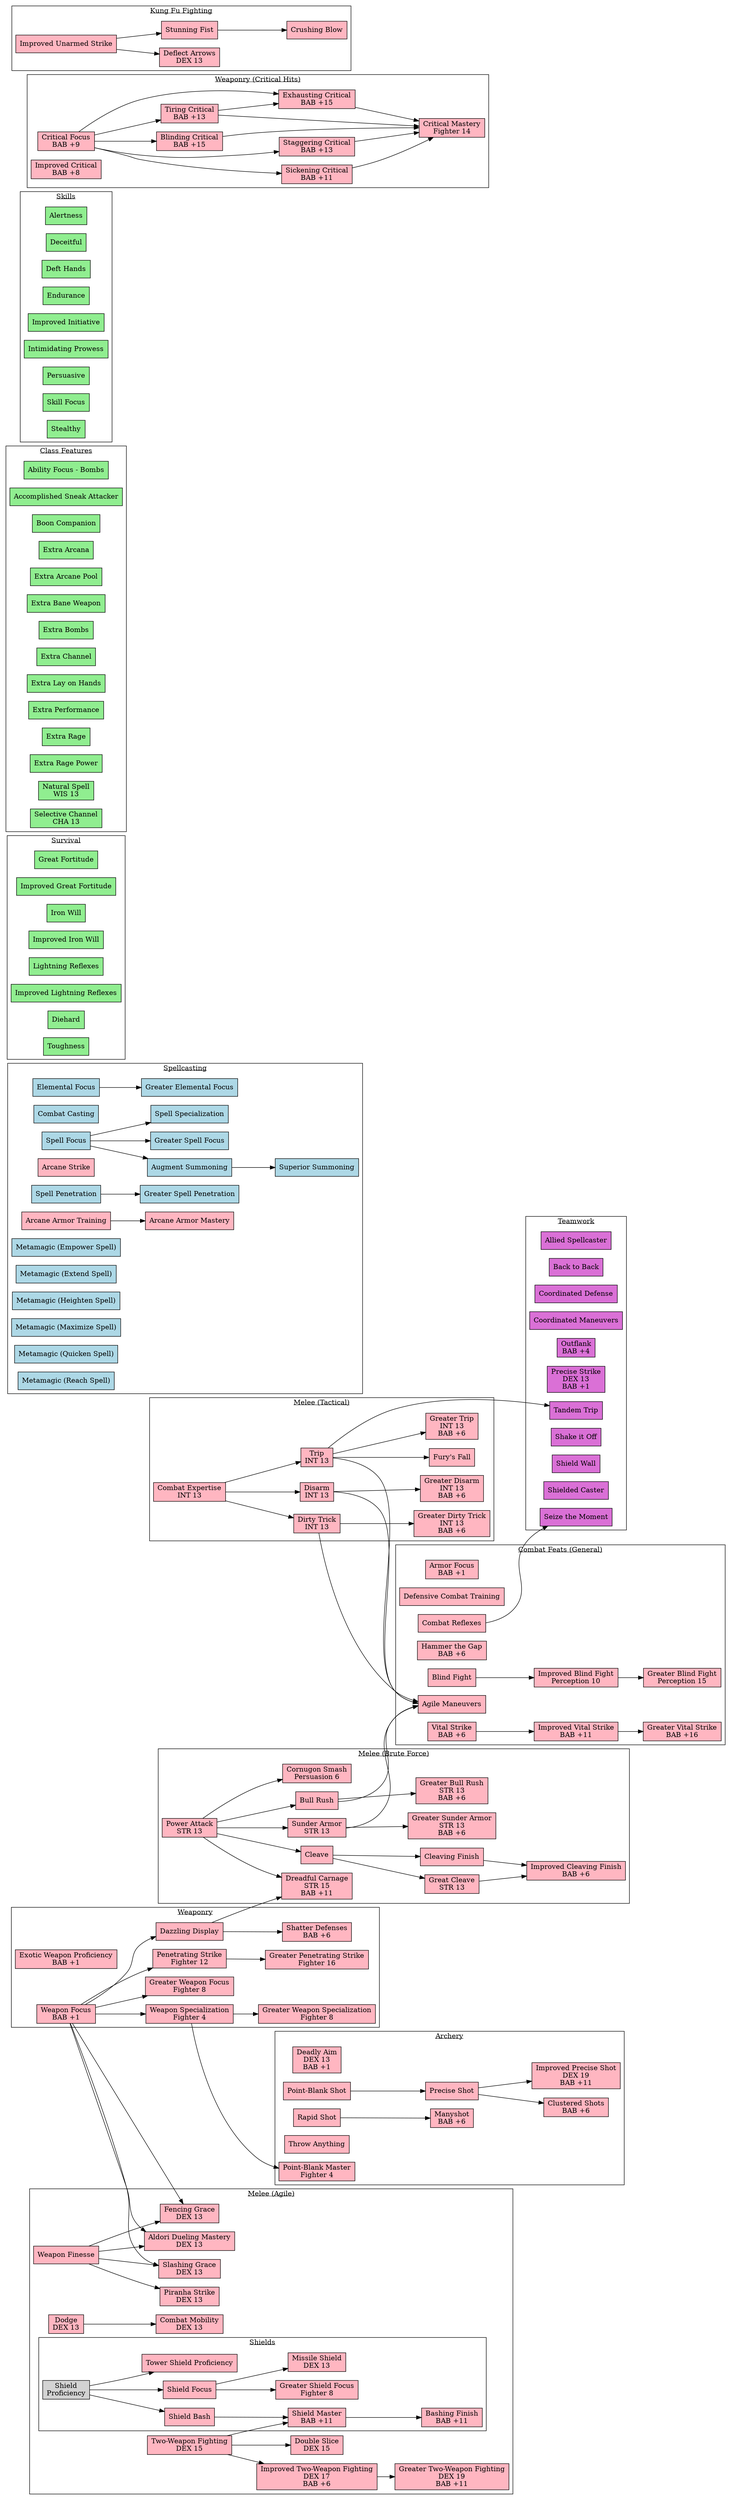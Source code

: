digraph KingmakerFeats
{
  ratio=auto
  rankdir=LR
  node [shape=rectangle, color=black, style=filled, fillcolor=transparent]

subgraph cluster_teamwork_feats
{
  label=<<U>Teamwork</U>>
  node [fillcolor=orchid]

  "Allied Spellcaster"
  "Back to Back"
  "Coordinated Defense"
  "Coordinated Maneuvers"
  "Outflank" [label=<\N<BR/>BAB +4>]
  "Precise Strike" [label=<\N<BR/>DEX 13<BR/>BAB +1>]
  "Seize the Moment"
  "Shake it Off"
  "Shield Wall"
  "Shielded Caster"
  "Tandem Trip"
}

subgraph cluster_spellcasting_feats
{
  label=<<U>Spellcasting</U>>
  node [fillcolor=lightblue]

  "Elemental Focus"
  "Greater Elemental Focus"
  "Combat Casting"
  "Spell Focus"
  "Greater Spell Focus"
  "Spell Specialization"
  "Arcane Strike" [fillcolor=lightpink]
  "Spell Penetration"
  "Greater Spell Penetration"

  "Augment Summoning"
  "Superior Summoning"

  "Arcane Armor Training" [fillcolor=lightpink]
  "Arcane Armor Mastery" [fillcolor=lightpink]

  "Metamagic (Empower Spell)"
  "Metamagic (Extend Spell)"
  "Metamagic (Heighten Spell)"
  "Metamagic (Maximize Spell)"
  "Metamagic (Quicken Spell)"
  "Metamagic (Reach Spell)"
}

subgraph cluster_survival_feats
{
  label=<<U>Survival</U>>
  node [fillcolor=lightgreen]

  "Great Fortitude"
  "Improved Great Fortitude"
  "Iron Will"
  "Improved Iron Will"
  "Lightning Reflexes"
  "Improved Lightning Reflexes"
  "Diehard"
  "Toughness"
}

subgraph cluster_class_features
{
  label=<<U>Class Features</U>>
  node [fillcolor=lightgreen]

  "Ability Focus - Bombs"
  "Accomplished Sneak Attacker"
  "Boon Companion"
  "Extra Arcana"
  "Extra Arcane Pool"
  "Extra Bane Weapon"
  "Extra Bombs"
  "Extra Channel"
  "Extra Lay on Hands"
  "Extra Performance"
  "Extra Rage"
  "Extra Rage Power"
  "Natural Spell" [label=<\N<BR/>WIS 13>]
  "Selective Channel" [label=<\N<BR/>CHA 13>]
}

subgraph cluster_skill_feats
{
  label=<<U>Skills</U>>
  node [fillcolor=lightgreen]

  "Alertness"
  "Deceitful"
  "Deft Hands"
  "Endurance"
  "Improved Initiative"
  "Intimidating Prowess"
  "Persuasive"
  "Skill Focus"
  "Stealthy"
}

subgraph cluster_archery_feats
{
  label=<<U>Archery</U>>
  node [fillcolor=lightpink]

  "Clustered Shots" [label=<\N<BR/>BAB +6>]
  "Deadly Aim" [label=<\N<BR/>DEX 13<BR/>BAB +1>]
  "Improved Precise Shot" [label=<\N<BR/>DEX 19<BR/>BAB +11>]
  "Manyshot" [label=<\N<BR/>BAB +6>]
  "Point-Blank Shot"
  "Precise Shot"
  "Rapid Shot"
  "Throw Anything"
  "Point-Blank Master" [label=<\N<BR/>Fighter 4>]
}

subgraph cluster_int_combat_feats
{
  label=<<U>Melee (Tactical)</U>>
  node [fillcolor=lightpink]

  "Combat Expertise" [label=<\N<BR/>INT 13>]
  "Dirty Trick" [label=<\N<BR/>INT 13>]
  "Disarm" [label=<\N<BR/>INT 13>]
  "Fury's Fall"
  "Greater Dirty Trick" [label=<\N<BR/>INT 13<BR/>BAB +6>]
  "Greater Disarm" [label=<\N<BR/>INT 13<BR/>BAB +6>]
  "Greater Trip" [label=<\N<BR/>INT 13<BR/>BAB +6>]
  "Trip" [label=<\N<BR/>INT 13>]
}

subgraph cluster_str_combat_feats
{
  label=<<U>Melee (Brute Force)</U>>
  node [fillcolor=lightpink]

  "Bull Rush"
  "Cleave"
  "Cleaving Finish"
  "Cornugon Smash" [label=<\N<BR/>Persuasion 6>]
  "Dreadful Carnage" [label=<\N<BR/>STR 15<BR/>BAB +11>]
  "Great Cleave" [label=<\N<BR/>STR 13>]
  "Greater Bull Rush" [label=<\N<BR/>STR 13<BR/>BAB +6>]
  "Greater Sunder Armor" [label=<\N<BR/>STR 13<BR/>BAB +6>]
  "Improved Cleaving Finish" [label=<\N<BR/>BAB +6>]
  "Power Attack" [label=<\N<BR/>STR 13>]
  "Sunder Armor" [label=<\N<BR/>STR 13>]
}

subgraph cluster_dex_combat_feats
{
  label=<<U>Melee (Agile)</U>>
  node [fillcolor=lightpink]

  "Aldori Dueling Mastery" [label=<\N<BR/>DEX 13>]
  "Combat Mobility" [label=<\N<BR/>DEX 13>]
  "Dodge" [label=<\N<BR/>DEX 13>]
  "Double Slice" [label=<\N<BR/>DEX 15>]
  "Fencing Grace" [label=<\N<BR/>DEX 13>]
  "Greater Two-Weapon Fighting" [label=<\N<BR/>DEX 19<BR/>BAB +11>]
  "Improved Two-Weapon Fighting" [label=<\N<BR/>DEX 17<BR/>BAB +6>]
  "Piranha Strike" [label=<\N<BR/>DEX 13>]
  "Slashing Grace" [label=<\N<BR/>DEX 13>]
  "Weapon Finesse"
  "Two-Weapon Fighting" [label=<\N<BR/>DEX 15>]

subgraph cluster_shield_feats
{
  label=<<U>Shields</U>>
  node [fillcolor=lightpink]

  "Shield Proficiency" [label=<Shield<BR/>Proficiency>, fillcolor=lightgrey]
  "Bashing Finish" [label=<\N<BR/>BAB +11>]
  "Greater Shield Focus" [label=<\N<BR/>Fighter 8>]
  "Missile Shield" [label=<\N<BR/>DEX 13>]
  "Shield Bash"
  "Tower Shield Proficiency"
  "Shield Focus"
  "Shield Master" [label=<\N<BR/>BAB +11>]
}
}

subgraph cluster_weaponry_feats
{
  label=<<U>Weaponry</U>>
  node [fillcolor=lightpink]

  "Dazzling Display"
  "Exotic Weapon Proficiency" [label=<\N<BR/>BAB +1>]
  "Greater Weapon Focus" [label=<\N<BR/>Fighter 8>]
  "Greater Weapon Specialization" [label=<\N<BR/>Fighter 8>]
  "Greater Penetrating Strike" [label=<\N<BR/>Fighter 16>]
  "Penetrating Strike" [label=<\N<BR/>Fighter 12>]
  "Shatter Defenses" [label=<\N<BR/>BAB +6>]
  "Weapon Focus" [label=<\N<BR/>BAB +1>]
  "Weapon Specialization" [label=<\N<BR/>Fighter 4>]
}

subgraph cluster_critical_feats
{
  label=<<U>Weaponry (Critical Hits)</U>>
  node [fillcolor=lightpink]

  "Critical Focus" [label=<\N<BR/>BAB +9>]
  "Sickening Critical" [label=<\N<BR/>BAB +11>]
  "Staggering Critical" [label=<\N<BR/>BAB +13>]
  "Tiring Critical" [label=<\N<BR/>BAB +13>]
  "Blinding Critical" [label=<\N<BR/>BAB +15>]
  "Exhausting Critical" [label=<\N<BR/>BAB +15>]
  "Critical Mastery" [label=<\N<BR/>Fighter 14>]
  "Improved Critical" [label=<\N<BR/>BAB +8>]
}

subgraph cluster_kung_fu_feats
{
  label=<<U>Kung Fu Fighting</U>>
  node [fillcolor=lightpink]

  "Crushing Blow"
  "Deflect Arrows" [label=<\N<BR/>DEX 13>]
  "Improved Unarmed Strike"
  "Stunning Fist"
}

subgraph cluster_general_combat_feats
{
  label=<<U>Combat Feats (General)</U>>
  node [fillcolor=lightpink]

  "Armor Focus" [label=<\N<BR/>BAB +1>]
  "Defensive Combat Training"
  "Blind Fight"
  "Improved Blind Fight" [label=<\N<BR/>Perception 10>]
  "Greater Blind Fight" [label=<\N<BR/>Perception 15>]
  "Hammer the Gap" [label=<\N<BR/>BAB +6>]
  "Vital Strike" [label=<\N<BR/>BAB +6>]
  "Improved Vital Strike" [label=<\N<BR/>BAB +11>]
  "Greater Vital Strike" [label=<\N<BR/>BAB +16>]

  "Agile Maneuvers"
  "Combat Reflexes"
}

"Shield Proficiency" -> "Tower Shield Proficiency"
"Shield Proficiency" -> "Shield Focus"
"Shield Proficiency" -> "Shield Bash"

//"Critical Focus" -> "Critical Mastery"
"Blinding Critical" -> "Critical Mastery"
"Exhausting Critical" -> "Critical Mastery"
"Sickening Critical" -> "Critical Mastery"
"Staggering Critical" -> "Critical Mastery"
"Tiring Critical" -> "Critical Mastery"
"Dodge" -> "Combat Mobility"
//"Point-Blank Shot" -> "Clustered Shots"
"Precise Shot" -> "Clustered Shots"
//"Point-Blank Shot" -> "Improved Precise Shot"
"Precise Shot" -> "Improved Precise Shot"
"Critical Focus" -> "Blinding Critical"
"Elemental Focus" -> "Greater Elemental Focus"
"Spell Focus" -> "Augment Summoning" //[label="Conjuration"]
"Spell Focus" -> "Greater Spell Focus"
"Spell Penetration" -> "Greater Spell Penetration"
"Arcane Armor Training" -> "Arcane Armor Mastery"
"Weapon Finesse" -> "Aldori Dueling Mastery"
"Weapon Focus" -> "Aldori Dueling Mastery" //[label="Dueling Sword"]
"Bull Rush" -> "Agile Maneuvers"
"Dirty Trick" -> "Agile Maneuvers"
"Disarm" -> "Agile Maneuvers"
"Sunder Armor" -> "Agile Maneuvers"
"Trip" -> "Agile Maneuvers"
"Power Attack" -> "Bull Rush"
"Power Attack" -> "Cornugon Smash"
"Power Attack" -> "Cleave" -> "Great Cleave"
"Cleave" -> "Cleaving Finish" -> "Improved Cleaving Finish"
"Great Cleave" -> "Improved Cleaving Finish"
"Power Attack" -> "Sunder Armor"
"Combat Expertise" -> "Trip" -> "Greater Trip"
//"Shield Bash" -> "Bashing Finish"
"Shield Master" -> "Bashing Finish"
//"Two-Weapon Fighting" -> "Bashing Finish"
"Improved Unarmed Strike" -> "Stunning Fist" -> "Crushing Blow"
"Weapon Focus" -> "Dazzling Display"
"Improved Unarmed Strike" -> "Deflect Arrows"
"Combat Expertise" -> "Dirty Trick"
"Combat Expertise" -> "Disarm"
"Two-Weapon Fighting" -> "Double Slice"
"Power Attack" -> "Dreadful Carnage"
"Dazzling Display" -> "Dreadful Carnage"
"Critical Focus" -> "Exhausting Critical"
"Tiring Critical" -> "Exhausting Critical"
"Weapon Focus" -> "Fencing Grace"
"Weapon Finesse" -> "Fencing Grace"
"Weapon Focus" -> "Slashing Grace"
"Weapon Finesse" -> "Slashing Grace"
"Trip" -> "Fury's Fall"
"Blind Fight" -> "Improved Blind Fight" -> "Greater Blind Fight"
"Bull Rush" -> "Greater Bull Rush"
"Dirty Trick" -> "Greater Dirty Trick"
"Disarm" -> "Greater Disarm"
"Weapon Focus" -> "Penetrating Strike" -> "Greater Penetrating Strike"
"Shield Focus" -> "Greater Shield Focus"
"Sunder Armor" -> "Greater Sunder Armor"
"Two-Weapon Fighting" -> "Improved Two-Weapon Fighting" -> "Greater Two-Weapon Fighting"
"Vital Strike" -> "Improved Vital Strike" -> "Greater Vital Strike"
"Weapon Focus" -> "Greater Weapon Focus"
"Weapon Focus" -> "Weapon Specialization"
"Weapon Specialization" -> "Greater Weapon Specialization"
"Rapid Shot" -> "Manyshot"
"Dazzling Display" -> "Shatter Defenses"
"Shield Focus" -> "Missile Shield"
"Weapon Finesse" -> "Piranha Strike"
"Weapon Specialization" -> "Point-Blank Master"
"Point-Blank Shot" -> "Precise Shot"
"Combat Reflexes" -> "Seize the Moment"
"Shield Bash" -> "Shield Master"
"Two-Weapon Fighting" -> "Shield Master"
"Spell Focus" -> "Spell Specialization"
"Critical Focus" -> "Sickening Critical"
"Critical Focus" -> "Staggering Critical"
"Critical Focus" -> "Tiring Critical"
"Augment Summoning" -> "Superior Summoning"
"Trip" -> "Tandem Trip"
}
